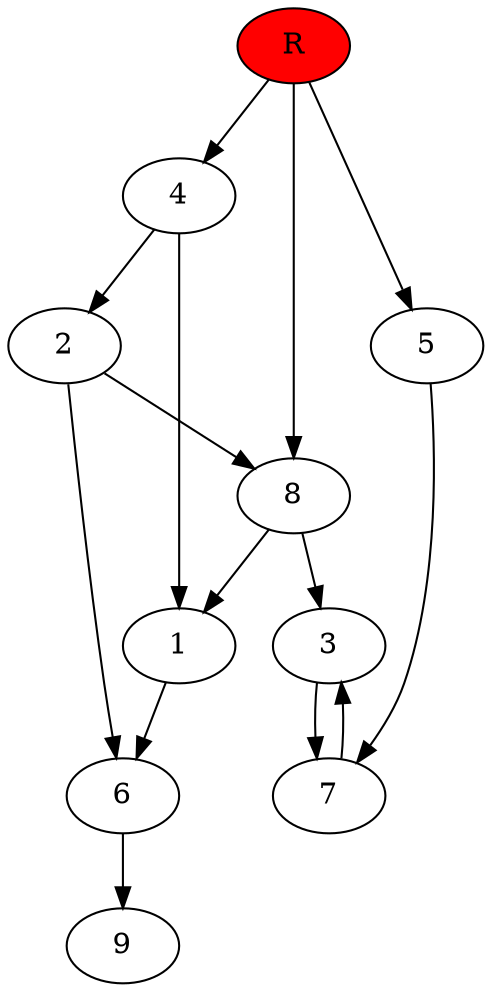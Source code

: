 digraph prb21606 {
	1
	2
	3
	4
	5
	6
	7
	8
	R [fillcolor="#ff0000" style=filled]
	1 -> 6
	2 -> 6
	2 -> 8
	3 -> 7
	4 -> 1
	4 -> 2
	5 -> 7
	6 -> 9
	7 -> 3
	8 -> 1
	8 -> 3
	R -> 4
	R -> 5
	R -> 8
}

